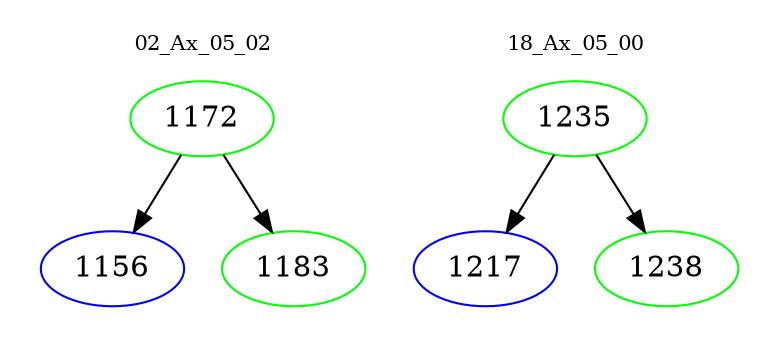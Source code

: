 digraph{
subgraph cluster_0 {
color = white
label = "02_Ax_05_02";
fontsize=10;
T0_1172 [label="1172", color="green"]
T0_1172 -> T0_1156 [color="black"]
T0_1156 [label="1156", color="blue"]
T0_1172 -> T0_1183 [color="black"]
T0_1183 [label="1183", color="green"]
}
subgraph cluster_1 {
color = white
label = "18_Ax_05_00";
fontsize=10;
T1_1235 [label="1235", color="green"]
T1_1235 -> T1_1217 [color="black"]
T1_1217 [label="1217", color="blue"]
T1_1235 -> T1_1238 [color="black"]
T1_1238 [label="1238", color="green"]
}
}
